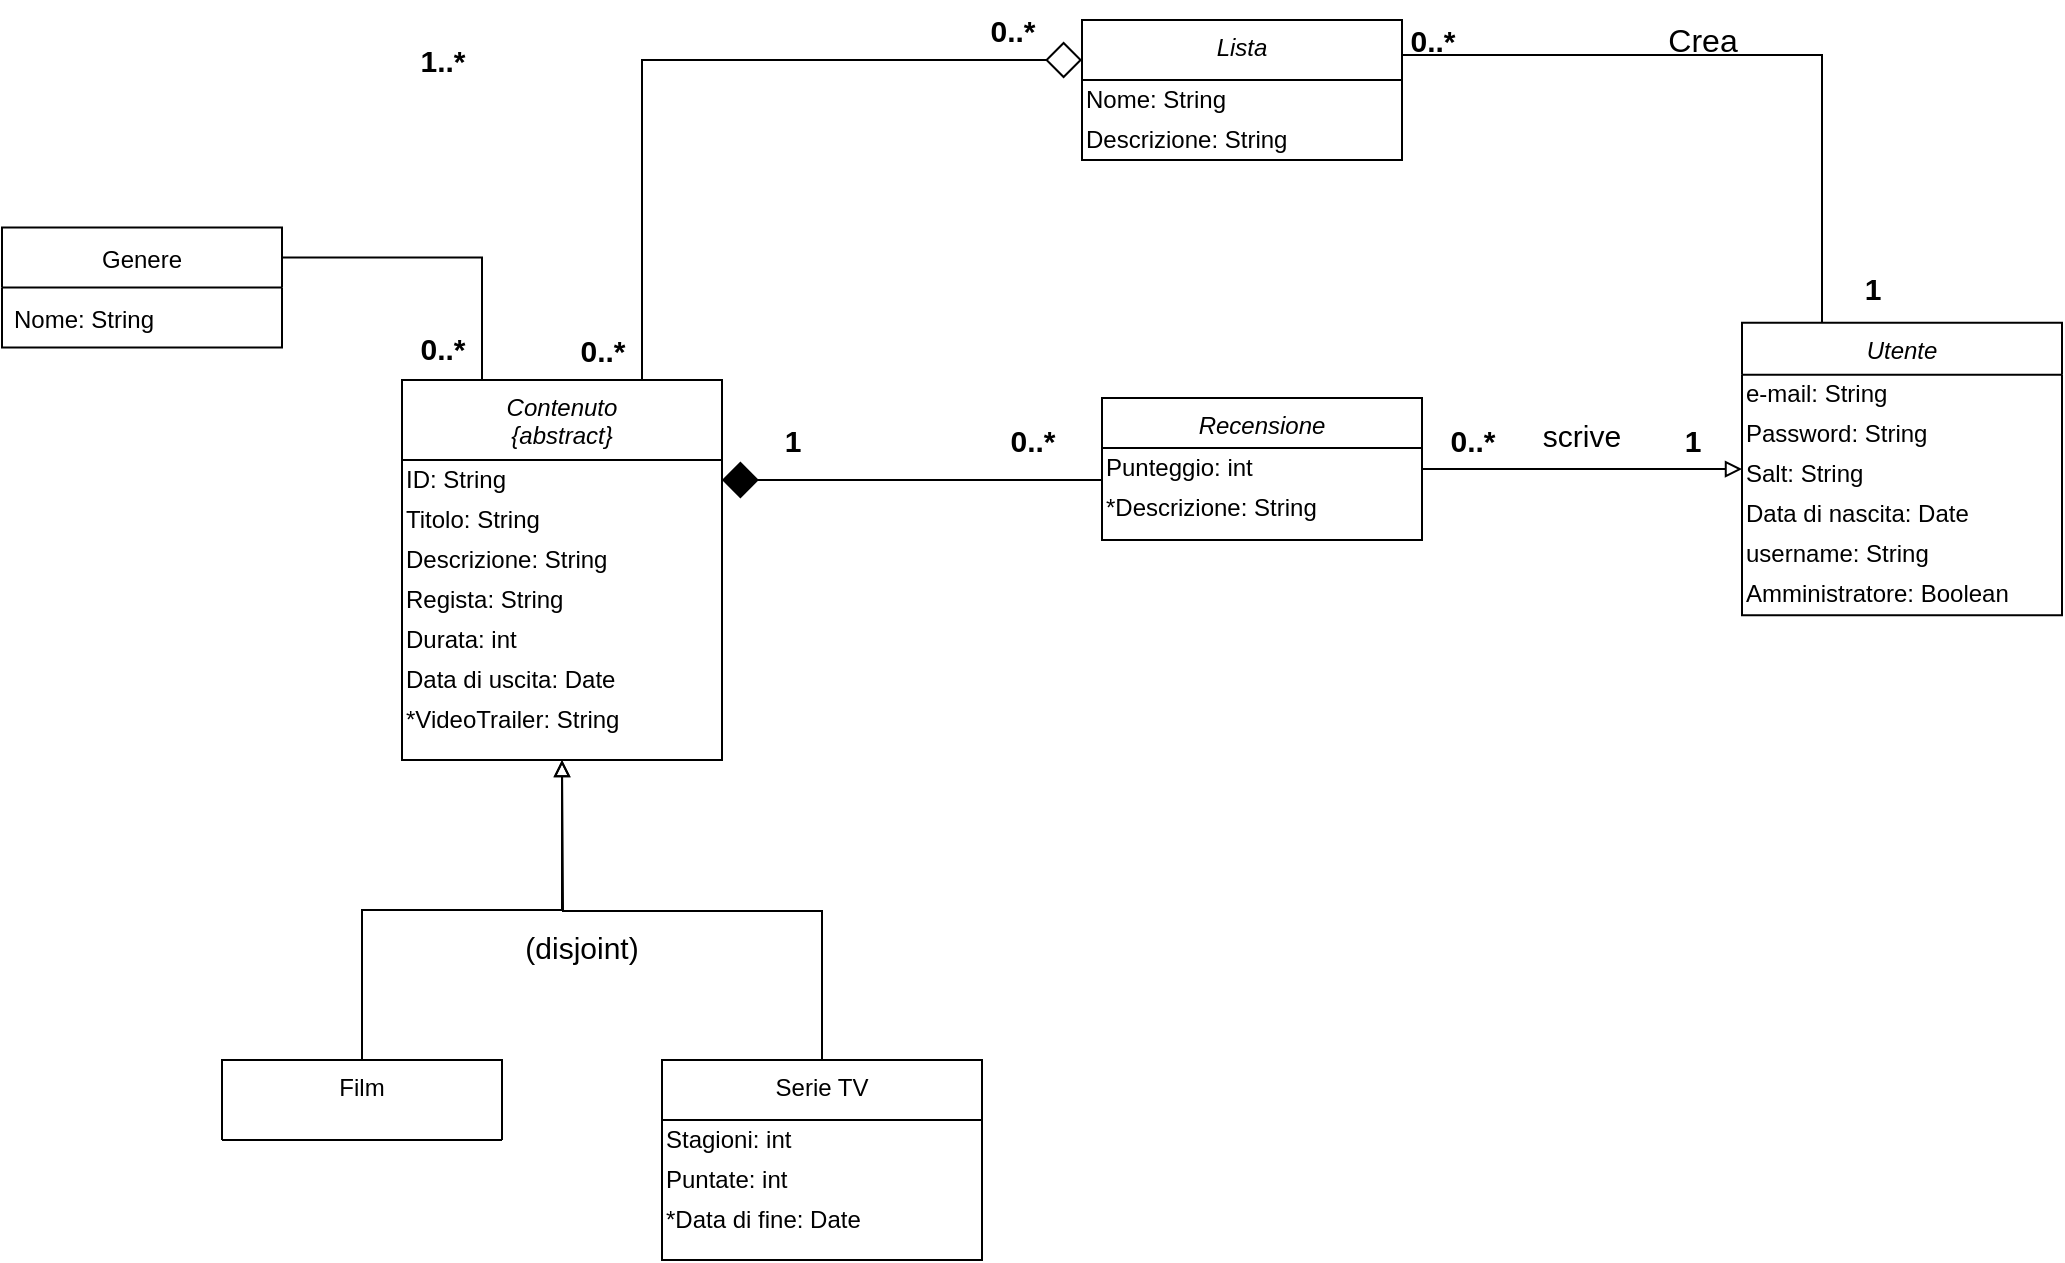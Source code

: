 <mxfile version="15.9.4" type="device"><diagram id="C5RBs43oDa-KdzZeNtuy" name="Page-1"><mxGraphModel dx="1221" dy="664" grid="1" gridSize="10" guides="1" tooltips="1" connect="1" arrows="1" fold="1" page="1" pageScale="1" pageWidth="827" pageHeight="1169" math="0" shadow="0"><root><mxCell id="WIyWlLk6GJQsqaUBKTNV-0"/><mxCell id="WIyWlLk6GJQsqaUBKTNV-1" parent="WIyWlLk6GJQsqaUBKTNV-0"/><mxCell id="N_tvDZVbCYq2JnDTWiLu-62" style="edgeStyle=orthogonalEdgeStyle;rounded=0;orthogonalLoop=1;jettySize=auto;html=1;exitX=1;exitY=0.25;exitDx=0;exitDy=0;entryX=0.25;entryY=0;entryDx=0;entryDy=0;fontSize=15;startArrow=none;startFill=0;endArrow=none;endFill=0;endSize=16;" parent="WIyWlLk6GJQsqaUBKTNV-1" source="zkfFHV4jXpPFQw0GAbJ--0" target="N_tvDZVbCYq2JnDTWiLu-13" edge="1"><mxGeometry relative="1" as="geometry"><mxPoint x="810" y="472" as="targetPoint"/></mxGeometry></mxCell><mxCell id="zkfFHV4jXpPFQw0GAbJ--0" value="Lista" style="swimlane;fontStyle=2;align=center;verticalAlign=top;childLayout=stackLayout;horizontal=1;startSize=30;horizontalStack=0;resizeParent=1;resizeLast=0;collapsible=1;marginBottom=0;rounded=0;shadow=0;strokeWidth=1;" parent="WIyWlLk6GJQsqaUBKTNV-1" vertex="1"><mxGeometry x="560" y="260" width="160" height="70" as="geometry"><mxRectangle x="230" y="140" width="160" height="26" as="alternateBounds"/></mxGeometry></mxCell><mxCell id="r8ZvNoIBMUAmXowGpqNt-0" value="Nome: String" style="text;html=1;align=left;verticalAlign=middle;resizable=0;points=[];autosize=1;strokeColor=none;fillColor=none;" vertex="1" parent="zkfFHV4jXpPFQw0GAbJ--0"><mxGeometry y="30" width="160" height="20" as="geometry"/></mxCell><mxCell id="r8ZvNoIBMUAmXowGpqNt-1" value="&lt;div&gt;Descrizione: String&lt;br&gt;&lt;/div&gt;" style="text;html=1;align=left;verticalAlign=middle;resizable=0;points=[];autosize=1;strokeColor=none;fillColor=none;" vertex="1" parent="zkfFHV4jXpPFQw0GAbJ--0"><mxGeometry y="50" width="160" height="20" as="geometry"/></mxCell><mxCell id="r8ZvNoIBMUAmXowGpqNt-22" style="edgeStyle=orthogonalEdgeStyle;rounded=0;orthogonalLoop=1;jettySize=auto;html=1;exitX=0.5;exitY=0;exitDx=0;exitDy=0;endArrow=block;endFill=0;" edge="1" parent="WIyWlLk6GJQsqaUBKTNV-1" source="zkfFHV4jXpPFQw0GAbJ--13"><mxGeometry relative="1" as="geometry"><mxPoint x="300" y="630" as="targetPoint"/></mxGeometry></mxCell><mxCell id="zkfFHV4jXpPFQw0GAbJ--13" value="Serie TV" style="swimlane;fontStyle=0;align=center;verticalAlign=top;childLayout=stackLayout;horizontal=1;startSize=30;horizontalStack=0;resizeParent=1;resizeLast=0;collapsible=1;marginBottom=0;rounded=0;shadow=0;strokeWidth=1;" parent="WIyWlLk6GJQsqaUBKTNV-1" vertex="1"><mxGeometry x="350" y="780" width="160" height="100" as="geometry"><mxRectangle x="340" y="380" width="170" height="26" as="alternateBounds"/></mxGeometry></mxCell><mxCell id="r8ZvNoIBMUAmXowGpqNt-25" value="Stagioni: int" style="text;html=1;align=left;verticalAlign=middle;resizable=0;points=[];autosize=1;strokeColor=none;fillColor=none;" vertex="1" parent="zkfFHV4jXpPFQw0GAbJ--13"><mxGeometry y="30" width="160" height="20" as="geometry"/></mxCell><mxCell id="r8ZvNoIBMUAmXowGpqNt-26" value="Puntate: int" style="text;html=1;align=left;verticalAlign=middle;resizable=0;points=[];autosize=1;strokeColor=none;fillColor=none;" vertex="1" parent="zkfFHV4jXpPFQw0GAbJ--13"><mxGeometry y="50" width="160" height="20" as="geometry"/></mxCell><mxCell id="r8ZvNoIBMUAmXowGpqNt-27" value="*Data di fine: Date" style="text;html=1;align=left;verticalAlign=middle;resizable=0;points=[];autosize=1;strokeColor=none;fillColor=none;" vertex="1" parent="zkfFHV4jXpPFQw0GAbJ--13"><mxGeometry y="70" width="160" height="20" as="geometry"/></mxCell><mxCell id="N_tvDZVbCYq2JnDTWiLu-63" style="edgeStyle=orthogonalEdgeStyle;rounded=0;orthogonalLoop=1;jettySize=auto;html=1;exitX=0.75;exitY=0;exitDx=0;exitDy=0;fontSize=15;startArrow=none;startFill=0;endArrow=diamond;endFill=0;endSize=16;" parent="WIyWlLk6GJQsqaUBKTNV-1" source="N_tvDZVbCYq2JnDTWiLu-1" target="zkfFHV4jXpPFQw0GAbJ--0" edge="1"><mxGeometry relative="1" as="geometry"><mxPoint x="520" y="330" as="targetPoint"/><Array as="points"><mxPoint x="340" y="280"/></Array></mxGeometry></mxCell><mxCell id="N_tvDZVbCYq2JnDTWiLu-1" value="Contenuto&#xA;{abstract}&#xA;" style="swimlane;fontStyle=2;align=center;verticalAlign=top;childLayout=stackLayout;horizontal=1;startSize=40;horizontalStack=0;resizeParent=1;resizeLast=0;collapsible=1;marginBottom=0;rounded=0;shadow=0;strokeWidth=1;" parent="WIyWlLk6GJQsqaUBKTNV-1" vertex="1"><mxGeometry x="220" y="440" width="160" height="190" as="geometry"><mxRectangle x="230" y="140" width="160" height="26" as="alternateBounds"/></mxGeometry></mxCell><mxCell id="r8ZvNoIBMUAmXowGpqNt-5" value="&lt;div align=&quot;left&quot;&gt;ID: String&lt;/div&gt;" style="text;html=1;align=left;verticalAlign=middle;resizable=0;points=[];autosize=1;strokeColor=none;fillColor=none;" vertex="1" parent="N_tvDZVbCYq2JnDTWiLu-1"><mxGeometry y="40" width="160" height="20" as="geometry"/></mxCell><mxCell id="r8ZvNoIBMUAmXowGpqNt-6" value="&lt;div align=&quot;left&quot;&gt;Titolo: String&lt;/div&gt;" style="text;html=1;align=left;verticalAlign=middle;resizable=0;points=[];autosize=1;strokeColor=none;fillColor=none;" vertex="1" parent="N_tvDZVbCYq2JnDTWiLu-1"><mxGeometry y="60" width="160" height="20" as="geometry"/></mxCell><mxCell id="r8ZvNoIBMUAmXowGpqNt-7" value="&lt;div align=&quot;left&quot;&gt;Descrizione: String&lt;/div&gt;" style="text;html=1;align=left;verticalAlign=middle;resizable=0;points=[];autosize=1;strokeColor=none;fillColor=none;" vertex="1" parent="N_tvDZVbCYq2JnDTWiLu-1"><mxGeometry y="80" width="160" height="20" as="geometry"/></mxCell><mxCell id="r8ZvNoIBMUAmXowGpqNt-17" value="&lt;div align=&quot;left&quot;&gt;Regista: String&lt;/div&gt;" style="text;html=1;align=left;verticalAlign=middle;resizable=0;points=[];autosize=1;strokeColor=none;fillColor=none;" vertex="1" parent="N_tvDZVbCYq2JnDTWiLu-1"><mxGeometry y="100" width="160" height="20" as="geometry"/></mxCell><mxCell id="r8ZvNoIBMUAmXowGpqNt-18" value="&lt;div align=&quot;left&quot;&gt;Durata: int&lt;br&gt;&lt;/div&gt;" style="text;html=1;align=left;verticalAlign=middle;resizable=0;points=[];autosize=1;strokeColor=none;fillColor=none;" vertex="1" parent="N_tvDZVbCYq2JnDTWiLu-1"><mxGeometry y="120" width="160" height="20" as="geometry"/></mxCell><mxCell id="r8ZvNoIBMUAmXowGpqNt-19" value="Data di uscita: Date" style="text;html=1;align=left;verticalAlign=middle;resizable=0;points=[];autosize=1;strokeColor=none;fillColor=none;" vertex="1" parent="N_tvDZVbCYq2JnDTWiLu-1"><mxGeometry y="140" width="160" height="20" as="geometry"/></mxCell><mxCell id="r8ZvNoIBMUAmXowGpqNt-20" value="*VideoTrailer: String" style="text;html=1;align=left;verticalAlign=middle;resizable=0;points=[];autosize=1;strokeColor=none;fillColor=none;" vertex="1" parent="N_tvDZVbCYq2JnDTWiLu-1"><mxGeometry y="160" width="160" height="20" as="geometry"/></mxCell><mxCell id="r8ZvNoIBMUAmXowGpqNt-21" style="edgeStyle=orthogonalEdgeStyle;rounded=0;orthogonalLoop=1;jettySize=auto;html=1;exitX=0.5;exitY=0;exitDx=0;exitDy=0;entryX=0.5;entryY=1;entryDx=0;entryDy=0;endArrow=block;endFill=0;" edge="1" parent="WIyWlLk6GJQsqaUBKTNV-1" source="N_tvDZVbCYq2JnDTWiLu-4" target="N_tvDZVbCYq2JnDTWiLu-1"><mxGeometry relative="1" as="geometry"/></mxCell><mxCell id="N_tvDZVbCYq2JnDTWiLu-4" value="Film" style="swimlane;fontStyle=0;align=center;verticalAlign=top;childLayout=stackLayout;horizontal=1;startSize=100;horizontalStack=0;resizeParent=1;resizeLast=0;collapsible=1;marginBottom=0;rounded=0;shadow=0;strokeWidth=1;" parent="WIyWlLk6GJQsqaUBKTNV-1" vertex="1"><mxGeometry x="130" y="780" width="140" height="40" as="geometry"><mxRectangle x="130" y="380" width="160" height="26" as="alternateBounds"/></mxGeometry></mxCell><mxCell id="N_tvDZVbCYq2JnDTWiLu-13" value="Utente" style="swimlane;fontStyle=2;align=center;verticalAlign=top;childLayout=stackLayout;horizontal=1;startSize=26;horizontalStack=0;resizeParent=1;resizeLast=0;collapsible=1;marginBottom=0;rounded=0;shadow=0;strokeWidth=1;" parent="WIyWlLk6GJQsqaUBKTNV-1" vertex="1"><mxGeometry x="890" y="411.37" width="160" height="146.25" as="geometry"><mxRectangle x="230" y="140" width="160" height="26" as="alternateBounds"/></mxGeometry></mxCell><mxCell id="r8ZvNoIBMUAmXowGpqNt-2" value="e-mail: String&lt;span style=&quot;white-space: pre&quot;&gt;&#9;&lt;/span&gt;" style="text;html=1;align=left;verticalAlign=middle;resizable=0;points=[];autosize=1;strokeColor=none;fillColor=none;" vertex="1" parent="N_tvDZVbCYq2JnDTWiLu-13"><mxGeometry y="26" width="160" height="20" as="geometry"/></mxCell><mxCell id="r8ZvNoIBMUAmXowGpqNt-28" value="&lt;div align=&quot;left&quot;&gt;Password: String&lt;br&gt;&lt;/div&gt;" style="text;html=1;align=left;verticalAlign=middle;resizable=0;points=[];autosize=1;strokeColor=none;fillColor=none;" vertex="1" parent="N_tvDZVbCYq2JnDTWiLu-13"><mxGeometry y="46" width="160" height="20" as="geometry"/></mxCell><mxCell id="r8ZvNoIBMUAmXowGpqNt-29" value="Salt: String" style="text;html=1;align=left;verticalAlign=middle;resizable=0;points=[];autosize=1;strokeColor=none;fillColor=none;" vertex="1" parent="N_tvDZVbCYq2JnDTWiLu-13"><mxGeometry y="66" width="160" height="20" as="geometry"/></mxCell><mxCell id="r8ZvNoIBMUAmXowGpqNt-30" value="&lt;div align=&quot;left&quot;&gt;Data di nascita: Date&lt;/div&gt;" style="text;html=1;align=left;verticalAlign=middle;resizable=0;points=[];autosize=1;strokeColor=none;fillColor=none;" vertex="1" parent="N_tvDZVbCYq2JnDTWiLu-13"><mxGeometry y="86" width="160" height="20" as="geometry"/></mxCell><mxCell id="r8ZvNoIBMUAmXowGpqNt-31" value="username: String" style="text;html=1;align=left;verticalAlign=middle;resizable=0;points=[];autosize=1;strokeColor=none;fillColor=none;" vertex="1" parent="N_tvDZVbCYq2JnDTWiLu-13"><mxGeometry y="106" width="160" height="20" as="geometry"/></mxCell><mxCell id="r8ZvNoIBMUAmXowGpqNt-34" value="Amministratore: Boolean" style="text;html=1;align=left;verticalAlign=middle;resizable=0;points=[];autosize=1;strokeColor=none;fillColor=none;" vertex="1" parent="N_tvDZVbCYq2JnDTWiLu-13"><mxGeometry y="126" width="160" height="20" as="geometry"/></mxCell><mxCell id="N_tvDZVbCYq2JnDTWiLu-58" style="edgeStyle=orthogonalEdgeStyle;rounded=0;orthogonalLoop=1;jettySize=auto;html=1;exitX=0;exitY=0.5;exitDx=0;exitDy=0;fontSize=15;startArrow=none;startFill=0;endArrow=diamond;endFill=1;endSize=16;" parent="WIyWlLk6GJQsqaUBKTNV-1" source="N_tvDZVbCYq2JnDTWiLu-19" target="r8ZvNoIBMUAmXowGpqNt-5" edge="1"><mxGeometry relative="1" as="geometry"><mxPoint x="400" y="500" as="targetPoint"/><Array as="points"><mxPoint x="480" y="490"/><mxPoint x="480" y="490"/></Array></mxGeometry></mxCell><mxCell id="r8ZvNoIBMUAmXowGpqNt-35" style="edgeStyle=orthogonalEdgeStyle;rounded=0;orthogonalLoop=1;jettySize=auto;html=1;exitX=1;exitY=0.5;exitDx=0;exitDy=0;endArrow=block;endFill=0;" edge="1" parent="WIyWlLk6GJQsqaUBKTNV-1" source="N_tvDZVbCYq2JnDTWiLu-19" target="N_tvDZVbCYq2JnDTWiLu-13"><mxGeometry relative="1" as="geometry"/></mxCell><mxCell id="N_tvDZVbCYq2JnDTWiLu-19" value="Recensione" style="swimlane;fontStyle=2;align=center;verticalAlign=top;childLayout=stackLayout;horizontal=1;startSize=25;horizontalStack=0;resizeParent=1;resizeLast=0;collapsible=1;marginBottom=0;rounded=0;shadow=0;strokeWidth=1;" parent="WIyWlLk6GJQsqaUBKTNV-1" vertex="1"><mxGeometry x="570" y="449" width="160" height="71" as="geometry"><mxRectangle x="230" y="140" width="160" height="26" as="alternateBounds"/></mxGeometry></mxCell><mxCell id="r8ZvNoIBMUAmXowGpqNt-3" value="&lt;div align=&quot;left&quot;&gt;Punteggio: int&lt;/div&gt;" style="text;html=1;align=left;verticalAlign=middle;resizable=0;points=[];autosize=1;strokeColor=none;fillColor=none;" vertex="1" parent="N_tvDZVbCYq2JnDTWiLu-19"><mxGeometry y="25" width="160" height="20" as="geometry"/></mxCell><mxCell id="r8ZvNoIBMUAmXowGpqNt-4" value="*Descrizione: String" style="text;html=1;align=left;verticalAlign=middle;resizable=0;points=[];autosize=1;strokeColor=none;fillColor=none;" vertex="1" parent="N_tvDZVbCYq2JnDTWiLu-19"><mxGeometry y="45" width="160" height="20" as="geometry"/></mxCell><mxCell id="N_tvDZVbCYq2JnDTWiLu-25" value="1" style="text;strokeColor=none;fillColor=none;html=1;fontSize=15;fontStyle=1;verticalAlign=middle;align=center;" parent="WIyWlLk6GJQsqaUBKTNV-1" vertex="1"><mxGeometry x="940" y="383.75" width="30" height="20" as="geometry"/></mxCell><mxCell id="N_tvDZVbCYq2JnDTWiLu-26" value="0..*" style="text;strokeColor=none;fillColor=none;html=1;fontSize=15;fontStyle=1;verticalAlign=middle;align=center;" parent="WIyWlLk6GJQsqaUBKTNV-1" vertex="1"><mxGeometry x="740" y="460" width="30" height="20" as="geometry"/></mxCell><mxCell id="N_tvDZVbCYq2JnDTWiLu-30" value="0..*" style="text;strokeColor=none;fillColor=none;html=1;fontSize=15;fontStyle=1;verticalAlign=middle;align=center;" parent="WIyWlLk6GJQsqaUBKTNV-1" vertex="1"><mxGeometry x="720" y="260" width="30" height="20" as="geometry"/></mxCell><mxCell id="N_tvDZVbCYq2JnDTWiLu-31" value="1" style="text;strokeColor=none;fillColor=none;html=1;fontSize=15;fontStyle=1;verticalAlign=middle;align=center;" parent="WIyWlLk6GJQsqaUBKTNV-1" vertex="1"><mxGeometry x="850" y="460" width="30" height="20" as="geometry"/></mxCell><mxCell id="N_tvDZVbCYq2JnDTWiLu-33" value="0..*" style="text;strokeColor=none;fillColor=none;html=1;fontSize=15;fontStyle=1;verticalAlign=middle;align=center;" parent="WIyWlLk6GJQsqaUBKTNV-1" vertex="1"><mxGeometry x="520" y="460" width="30" height="20" as="geometry"/></mxCell><mxCell id="N_tvDZVbCYq2JnDTWiLu-35" value="1" style="text;strokeColor=none;fillColor=none;html=1;fontSize=15;fontStyle=1;verticalAlign=middle;align=center;" parent="WIyWlLk6GJQsqaUBKTNV-1" vertex="1"><mxGeometry x="400" y="460" width="30" height="20" as="geometry"/></mxCell><mxCell id="N_tvDZVbCYq2JnDTWiLu-37" value="0..*" style="text;strokeColor=none;fillColor=none;html=1;fontSize=15;fontStyle=1;verticalAlign=middle;align=center;" parent="WIyWlLk6GJQsqaUBKTNV-1" vertex="1"><mxGeometry x="510" y="250" width="30" height="30" as="geometry"/></mxCell><mxCell id="N_tvDZVbCYq2JnDTWiLu-38" value="0..*" style="text;strokeColor=none;fillColor=none;html=1;fontSize=15;fontStyle=1;verticalAlign=middle;align=center;" parent="WIyWlLk6GJQsqaUBKTNV-1" vertex="1"><mxGeometry x="300" y="405" width="40" height="40" as="geometry"/></mxCell><mxCell id="N_tvDZVbCYq2JnDTWiLu-48" value="scrive" style="text;align=center;fontStyle=0;verticalAlign=middle;spacingLeft=3;spacingRight=3;strokeColor=none;rotatable=0;points=[[0,0.5],[1,0.5]];portConstraint=eastwest;fontSize=15;" parent="WIyWlLk6GJQsqaUBKTNV-1" vertex="1"><mxGeometry x="770" y="454" width="80" height="26" as="geometry"/></mxCell><mxCell id="N_tvDZVbCYq2JnDTWiLu-51" value="Crea" style="text;strokeColor=none;fillColor=none;html=1;fontSize=16;fontStyle=0;verticalAlign=middle;align=center;rotation=0;" parent="WIyWlLk6GJQsqaUBKTNV-1" vertex="1"><mxGeometry x="840" y="260" width="60" height="20" as="geometry"/></mxCell><mxCell id="N_tvDZVbCYq2JnDTWiLu-65" value="(disjoint)" style="text;align=center;fontStyle=0;verticalAlign=middle;spacingLeft=3;spacingRight=3;strokeColor=none;rotatable=0;points=[[0,0.5],[1,0.5]];portConstraint=eastwest;fontSize=15;" parent="WIyWlLk6GJQsqaUBKTNV-1" vertex="1"><mxGeometry x="270" y="710" width="80" height="26" as="geometry"/></mxCell><mxCell id="r8ZvNoIBMUAmXowGpqNt-13" style="edgeStyle=orthogonalEdgeStyle;rounded=0;orthogonalLoop=1;jettySize=auto;html=1;exitX=1;exitY=0.25;exitDx=0;exitDy=0;entryX=0.25;entryY=0;entryDx=0;entryDy=0;endArrow=none;endFill=0;" edge="1" parent="WIyWlLk6GJQsqaUBKTNV-1" source="r8ZvNoIBMUAmXowGpqNt-9" target="N_tvDZVbCYq2JnDTWiLu-1"><mxGeometry relative="1" as="geometry"/></mxCell><mxCell id="r8ZvNoIBMUAmXowGpqNt-9" value="Genere" style="swimlane;fontStyle=0;childLayout=stackLayout;horizontal=1;startSize=30;horizontalStack=0;resizeParent=1;resizeParentMax=0;resizeLast=0;collapsible=1;marginBottom=0;" vertex="1" parent="WIyWlLk6GJQsqaUBKTNV-1"><mxGeometry x="20" y="363.75" width="140" height="60" as="geometry"/></mxCell><mxCell id="r8ZvNoIBMUAmXowGpqNt-10" value="Nome: String" style="text;strokeColor=none;fillColor=none;align=left;verticalAlign=middle;spacingLeft=4;spacingRight=4;overflow=hidden;points=[[0,0.5],[1,0.5]];portConstraint=eastwest;rotatable=0;" vertex="1" parent="r8ZvNoIBMUAmXowGpqNt-9"><mxGeometry y="30" width="140" height="30" as="geometry"/></mxCell><mxCell id="r8ZvNoIBMUAmXowGpqNt-14" value="0..*" style="text;strokeColor=none;fillColor=none;html=1;fontSize=15;fontStyle=1;verticalAlign=middle;align=center;" vertex="1" parent="WIyWlLk6GJQsqaUBKTNV-1"><mxGeometry x="220" y="403.75" width="40" height="40" as="geometry"/></mxCell><mxCell id="r8ZvNoIBMUAmXowGpqNt-15" value="1..*" style="text;strokeColor=none;fillColor=none;html=1;fontSize=15;fontStyle=1;verticalAlign=middle;align=center;" vertex="1" parent="WIyWlLk6GJQsqaUBKTNV-1"><mxGeometry x="220" y="260" width="40" height="40" as="geometry"/></mxCell></root></mxGraphModel></diagram></mxfile>